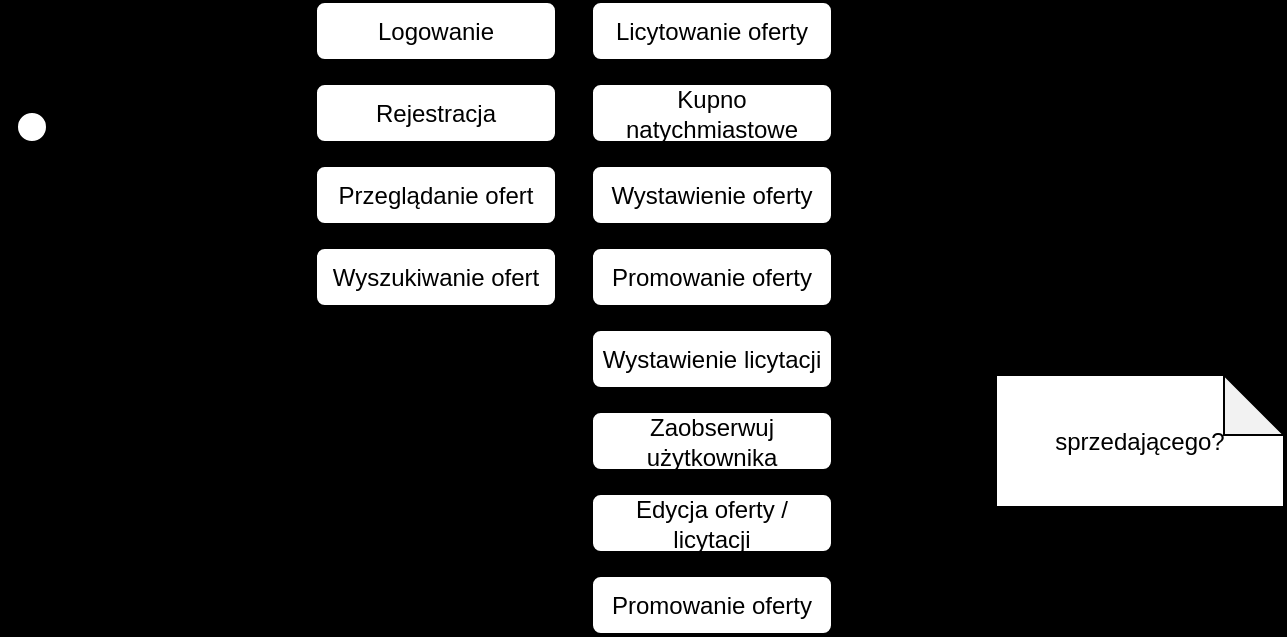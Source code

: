 <mxfile version="14.6.11" type="github">
  <diagram id="6a731a19-8d31-9384-78a2-239565b7b9f0" name="Page-1">
    <mxGraphModel dx="1209" dy="689" grid="0" gridSize="10" guides="1" tooltips="1" connect="1" arrows="1" fold="1" page="1" pageScale="1" pageWidth="1169" pageHeight="827" background="#000000" math="0" shadow="0">
      <root>
        <mxCell id="0" />
        <mxCell id="1" parent="0" />
        <mxCell id="Rlo3ftVfiGXAXxwy3TCN-1" value="Actor" style="shape=umlActor;verticalLabelPosition=bottom;verticalAlign=top;html=1;outlineConnect=0;" vertex="1" parent="1">
          <mxGeometry x="210" y="300" width="30" height="60" as="geometry" />
        </mxCell>
        <mxCell id="Rlo3ftVfiGXAXxwy3TCN-3" value="Logowanie" style="rounded=1;whiteSpace=wrap;html=1;" vertex="1" parent="1">
          <mxGeometry x="367" y="245" width="120" height="29" as="geometry" />
        </mxCell>
        <mxCell id="Rlo3ftVfiGXAXxwy3TCN-4" value="Rejestracja" style="rounded=1;whiteSpace=wrap;html=1;" vertex="1" parent="1">
          <mxGeometry x="367" y="286" width="120" height="29" as="geometry" />
        </mxCell>
        <mxCell id="Rlo3ftVfiGXAXxwy3TCN-5" value="Przeglądanie ofert" style="rounded=1;whiteSpace=wrap;html=1;" vertex="1" parent="1">
          <mxGeometry x="367" y="327" width="120" height="29" as="geometry" />
        </mxCell>
        <mxCell id="Rlo3ftVfiGXAXxwy3TCN-6" value="Wyszukiwanie ofert" style="rounded=1;whiteSpace=wrap;html=1;" vertex="1" parent="1">
          <mxGeometry x="367" y="368" width="120" height="29" as="geometry" />
        </mxCell>
        <mxCell id="Rlo3ftVfiGXAXxwy3TCN-7" value="Licytowanie oferty" style="rounded=1;whiteSpace=wrap;html=1;" vertex="1" parent="1">
          <mxGeometry x="505" y="245" width="120" height="29" as="geometry" />
        </mxCell>
        <mxCell id="Rlo3ftVfiGXAXxwy3TCN-8" value="Kupno natychmiastowe" style="rounded=1;whiteSpace=wrap;html=1;" vertex="1" parent="1">
          <mxGeometry x="505" y="286" width="120" height="29" as="geometry" />
        </mxCell>
        <mxCell id="Rlo3ftVfiGXAXxwy3TCN-9" value="Wystawienie oferty" style="rounded=1;whiteSpace=wrap;html=1;" vertex="1" parent="1">
          <mxGeometry x="505" y="327" width="120" height="29" as="geometry" />
        </mxCell>
        <mxCell id="Rlo3ftVfiGXAXxwy3TCN-10" value="Promowanie oferty" style="rounded=1;whiteSpace=wrap;html=1;" vertex="1" parent="1">
          <mxGeometry x="505" y="368" width="120" height="29" as="geometry" />
        </mxCell>
        <mxCell id="Rlo3ftVfiGXAXxwy3TCN-11" value="Wystawienie licytacji" style="rounded=1;whiteSpace=wrap;html=1;" vertex="1" parent="1">
          <mxGeometry x="505" y="409" width="120" height="29" as="geometry" />
        </mxCell>
        <mxCell id="Rlo3ftVfiGXAXxwy3TCN-12" value="Zaobserwuj użytkownika" style="rounded=1;whiteSpace=wrap;html=1;" vertex="1" parent="1">
          <mxGeometry x="505" y="450" width="120" height="29" as="geometry" />
        </mxCell>
        <mxCell id="Rlo3ftVfiGXAXxwy3TCN-14" style="edgeStyle=orthogonalEdgeStyle;rounded=0;orthogonalLoop=1;jettySize=auto;html=1;entryX=1;entryY=0.5;entryDx=0;entryDy=0;" edge="1" parent="1" source="Rlo3ftVfiGXAXxwy3TCN-13" target="Rlo3ftVfiGXAXxwy3TCN-12">
          <mxGeometry relative="1" as="geometry" />
        </mxCell>
        <mxCell id="Rlo3ftVfiGXAXxwy3TCN-13" value="sprzedającego?" style="shape=note;whiteSpace=wrap;html=1;backgroundOutline=1;darkOpacity=0.05;" vertex="1" parent="1">
          <mxGeometry x="707" y="431.5" width="144" height="66" as="geometry" />
        </mxCell>
        <mxCell id="Rlo3ftVfiGXAXxwy3TCN-15" value="Edycja oferty / licytacji" style="rounded=1;whiteSpace=wrap;html=1;" vertex="1" parent="1">
          <mxGeometry x="505" y="491" width="120" height="29" as="geometry" />
        </mxCell>
        <mxCell id="Rlo3ftVfiGXAXxwy3TCN-16" value="Promowanie oferty" style="rounded=1;whiteSpace=wrap;html=1;" vertex="1" parent="1">
          <mxGeometry x="505" y="532" width="120" height="29" as="geometry" />
        </mxCell>
      </root>
    </mxGraphModel>
  </diagram>
</mxfile>
